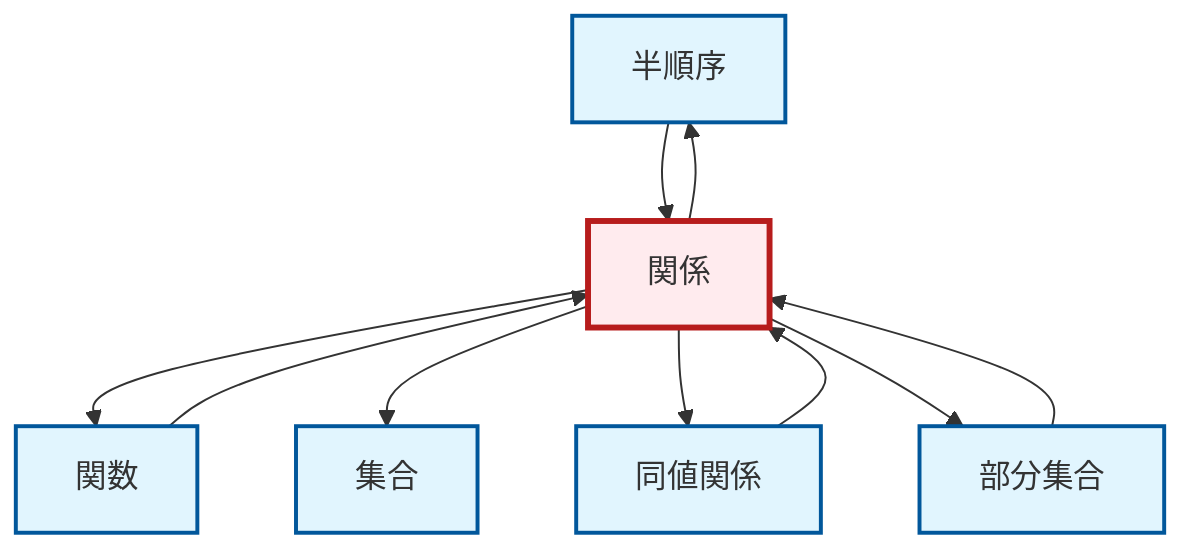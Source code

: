 graph TD
    classDef definition fill:#e1f5fe,stroke:#01579b,stroke-width:2px
    classDef theorem fill:#f3e5f5,stroke:#4a148c,stroke-width:2px
    classDef axiom fill:#fff3e0,stroke:#e65100,stroke-width:2px
    classDef example fill:#e8f5e9,stroke:#1b5e20,stroke-width:2px
    classDef current fill:#ffebee,stroke:#b71c1c,stroke-width:3px
    def-partial-order["半順序"]:::definition
    def-subset["部分集合"]:::definition
    def-function["関数"]:::definition
    def-equivalence-relation["同値関係"]:::definition
    def-set["集合"]:::definition
    def-relation["関係"]:::definition
    def-relation --> def-function
    def-relation --> def-set
    def-subset --> def-relation
    def-function --> def-relation
    def-relation --> def-partial-order
    def-equivalence-relation --> def-relation
    def-relation --> def-equivalence-relation
    def-partial-order --> def-relation
    def-relation --> def-subset
    class def-relation current